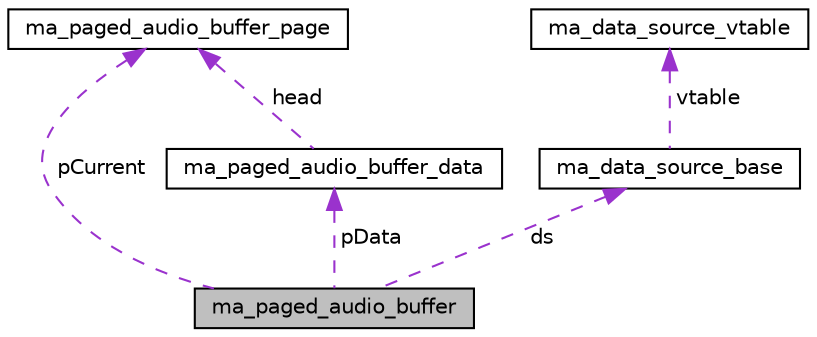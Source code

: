 digraph "ma_paged_audio_buffer"
{
 // LATEX_PDF_SIZE
  edge [fontname="Helvetica",fontsize="10",labelfontname="Helvetica",labelfontsize="10"];
  node [fontname="Helvetica",fontsize="10",shape=record];
  Node1 [label="ma_paged_audio_buffer",height=0.2,width=0.4,color="black", fillcolor="grey75", style="filled", fontcolor="black",tooltip=" "];
  Node2 -> Node1 [dir="back",color="darkorchid3",fontsize="10",style="dashed",label=" pCurrent" ,fontname="Helvetica"];
  Node2 [label="ma_paged_audio_buffer_page",height=0.2,width=0.4,color="black", fillcolor="white", style="filled",URL="$structma__paged__audio__buffer__page.html",tooltip=" "];
  Node3 -> Node1 [dir="back",color="darkorchid3",fontsize="10",style="dashed",label=" pData" ,fontname="Helvetica"];
  Node3 [label="ma_paged_audio_buffer_data",height=0.2,width=0.4,color="black", fillcolor="white", style="filled",URL="$structma__paged__audio__buffer__data.html",tooltip=" "];
  Node2 -> Node3 [dir="back",color="darkorchid3",fontsize="10",style="dashed",label=" head" ,fontname="Helvetica"];
  Node4 -> Node1 [dir="back",color="darkorchid3",fontsize="10",style="dashed",label=" ds" ,fontname="Helvetica"];
  Node4 [label="ma_data_source_base",height=0.2,width=0.4,color="black", fillcolor="white", style="filled",URL="$structma__data__source__base.html",tooltip=" "];
  Node5 -> Node4 [dir="back",color="darkorchid3",fontsize="10",style="dashed",label=" vtable" ,fontname="Helvetica"];
  Node5 [label="ma_data_source_vtable",height=0.2,width=0.4,color="black", fillcolor="white", style="filled",URL="$structma__data__source__vtable.html",tooltip=" "];
}
